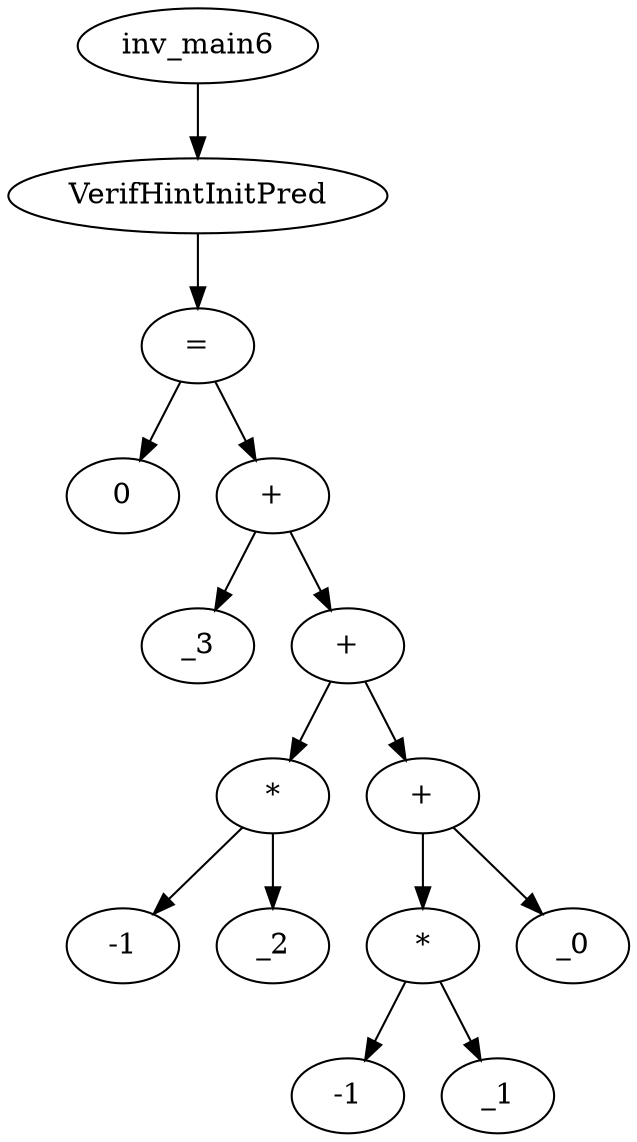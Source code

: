 digraph dag {
0 [label="inv_main6"];
1 [label="VerifHintInitPred"];
2 [label="="];
3 [label="0"];
4 [label="+"];
5 [label="_3"];
6 [label="+"];
7 [label="*"];
8 [label="-1"];
9 [label="_2"];
10 [label="+"];
11 [label="*"];
12 [label="-1"];
13 [label="_1"];
14 [label="_0"];
0->1
1->2
2->4
2 -> 3
4->6
4 -> 5
6->7
6 -> 10
7->9
7 -> 8
10->11
10 -> 14
11->13
11 -> 12
}
